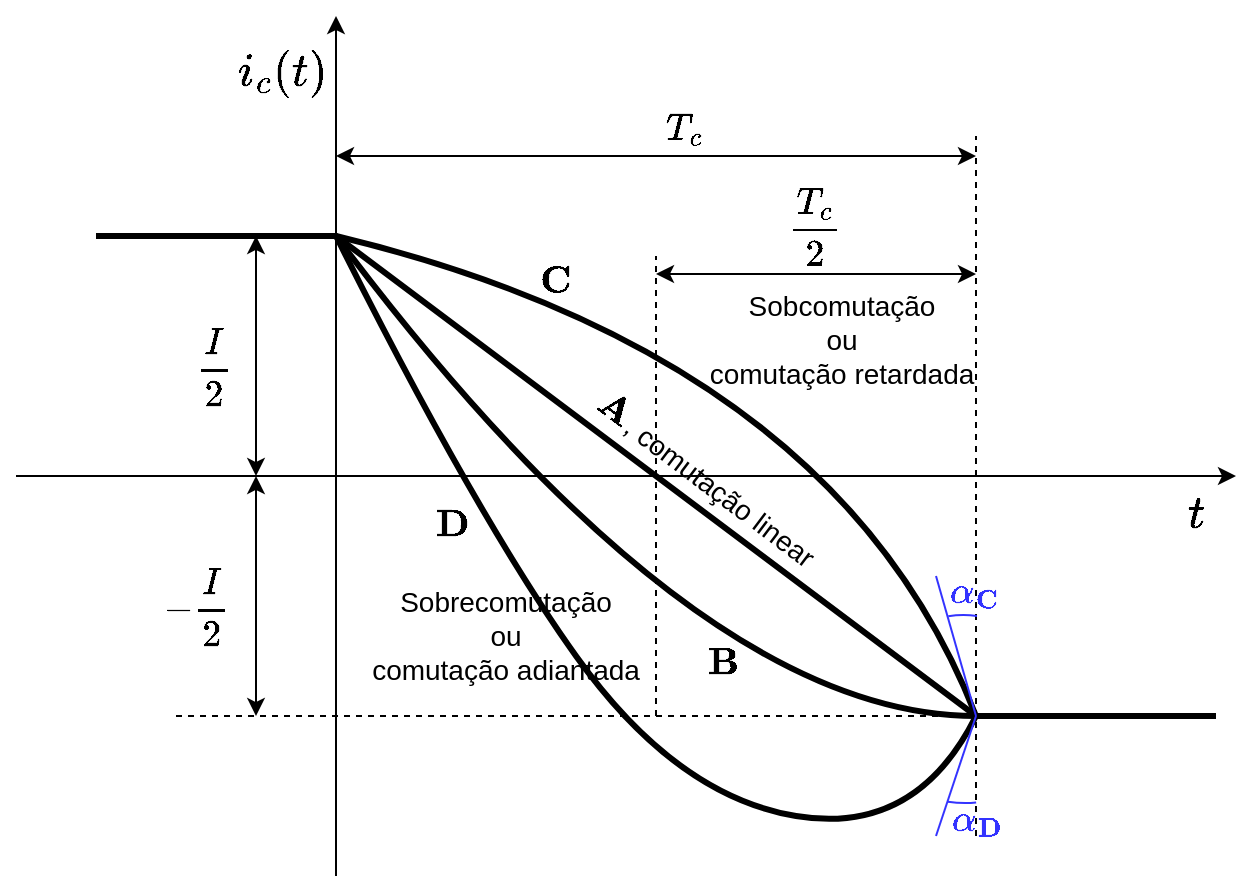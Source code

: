 <mxfile version="28.2.1">
  <diagram name="Página-1" id="nWXelsuNBWqo1P5zsl4T">
    <mxGraphModel dx="786" dy="401" grid="1" gridSize="10" guides="1" tooltips="1" connect="1" arrows="1" fold="1" page="1" pageScale="1" pageWidth="827" pageHeight="1169" math="1" shadow="0">
      <root>
        <mxCell id="0" />
        <mxCell id="1" parent="0" />
        <mxCell id="F4-UrkuUyW_FGjB_XWq8-42" value="$$\alpha_\textbf{D}$$" style="text;html=1;align=center;verticalAlign=middle;whiteSpace=wrap;rounded=0;fontSize=16;fontColor=#3333FF;" parent="1" vertex="1">
          <mxGeometry x="531.17" y="397" width="60" height="30" as="geometry" />
        </mxCell>
        <mxCell id="F4-UrkuUyW_FGjB_XWq8-1" value="" style="endArrow=classic;html=1;rounded=0;" parent="1" edge="1">
          <mxGeometry width="50" height="50" relative="1" as="geometry">
            <mxPoint x="80" y="240" as="sourcePoint" />
            <mxPoint x="690" y="240" as="targetPoint" />
          </mxGeometry>
        </mxCell>
        <mxCell id="F4-UrkuUyW_FGjB_XWq8-2" value="" style="endArrow=classic;html=1;rounded=0;" parent="1" edge="1">
          <mxGeometry width="50" height="50" relative="1" as="geometry">
            <mxPoint x="240" y="440" as="sourcePoint" />
            <mxPoint x="240" y="10" as="targetPoint" />
          </mxGeometry>
        </mxCell>
        <mxCell id="F4-UrkuUyW_FGjB_XWq8-3" value="" style="endArrow=none;html=1;rounded=0;strokeWidth=3;" parent="1" edge="1">
          <mxGeometry width="50" height="50" relative="1" as="geometry">
            <mxPoint x="680" y="360" as="sourcePoint" />
            <mxPoint x="120" y="120" as="targetPoint" />
            <Array as="points">
              <mxPoint x="560" y="360" />
              <mxPoint x="240" y="120" />
            </Array>
          </mxGeometry>
        </mxCell>
        <mxCell id="F4-UrkuUyW_FGjB_XWq8-6" value="" style="curved=1;endArrow=none;html=1;rounded=0;endFill=0;strokeWidth=3;" parent="1" edge="1">
          <mxGeometry width="50" height="50" relative="1" as="geometry">
            <mxPoint x="240" y="120" as="sourcePoint" />
            <mxPoint x="560" y="360" as="targetPoint" />
            <Array as="points">
              <mxPoint x="490" y="180" />
            </Array>
          </mxGeometry>
        </mxCell>
        <mxCell id="F4-UrkuUyW_FGjB_XWq8-7" value="" style="curved=1;endArrow=none;html=1;rounded=0;strokeWidth=3;endFill=0;" parent="1" edge="1">
          <mxGeometry width="50" height="50" relative="1" as="geometry">
            <mxPoint x="240" y="120" as="sourcePoint" />
            <mxPoint x="560" y="360" as="targetPoint" />
            <Array as="points">
              <mxPoint x="310" y="260" />
              <mxPoint x="410" y="400" />
              <mxPoint x="530" y="420" />
            </Array>
          </mxGeometry>
        </mxCell>
        <mxCell id="F4-UrkuUyW_FGjB_XWq8-8" value="$$i_c(t)$$" style="text;html=1;align=center;verticalAlign=middle;whiteSpace=wrap;rounded=0;fontSize=20;" parent="1" vertex="1">
          <mxGeometry x="183" y="23" width="60" height="30" as="geometry" />
        </mxCell>
        <mxCell id="F4-UrkuUyW_FGjB_XWq8-9" value="$$t$$" style="text;html=1;align=center;verticalAlign=middle;whiteSpace=wrap;rounded=0;fontSize=20;" parent="1" vertex="1">
          <mxGeometry x="640" y="243" width="60" height="30" as="geometry" />
        </mxCell>
        <mxCell id="F4-UrkuUyW_FGjB_XWq8-11" value="" style="endArrow=none;dashed=1;html=1;rounded=0;" parent="1" edge="1">
          <mxGeometry width="50" height="50" relative="1" as="geometry">
            <mxPoint x="160" y="360" as="sourcePoint" />
            <mxPoint x="560" y="360" as="targetPoint" />
          </mxGeometry>
        </mxCell>
        <mxCell id="F4-UrkuUyW_FGjB_XWq8-12" value="" style="endArrow=classic;startArrow=classic;html=1;rounded=0;" parent="1" edge="1">
          <mxGeometry width="50" height="50" relative="1" as="geometry">
            <mxPoint x="200" y="240" as="sourcePoint" />
            <mxPoint x="200" y="120" as="targetPoint" />
          </mxGeometry>
        </mxCell>
        <mxCell id="F4-UrkuUyW_FGjB_XWq8-13" value="" style="endArrow=classic;startArrow=classic;html=1;rounded=0;" parent="1" edge="1">
          <mxGeometry width="50" height="50" relative="1" as="geometry">
            <mxPoint x="200" y="360" as="sourcePoint" />
            <mxPoint x="200" y="240" as="targetPoint" />
          </mxGeometry>
        </mxCell>
        <mxCell id="F4-UrkuUyW_FGjB_XWq8-14" value="$$\frac{I}{2}$$" style="text;html=1;align=center;verticalAlign=middle;whiteSpace=wrap;rounded=0;fontSize=16;" parent="1" vertex="1">
          <mxGeometry x="149" y="170" width="60" height="30" as="geometry" />
        </mxCell>
        <mxCell id="F4-UrkuUyW_FGjB_XWq8-15" value="$$-\frac{I}{2}$$" style="text;html=1;align=center;verticalAlign=middle;whiteSpace=wrap;rounded=0;fontSize=16;" parent="1" vertex="1">
          <mxGeometry x="140" y="290" width="60" height="30" as="geometry" />
        </mxCell>
        <mxCell id="F4-UrkuUyW_FGjB_XWq8-19" value="" style="endArrow=none;dashed=1;html=1;rounded=0;" parent="1" edge="1">
          <mxGeometry width="50" height="50" relative="1" as="geometry">
            <mxPoint x="560" y="420" as="sourcePoint" />
            <mxPoint x="560" y="70" as="targetPoint" />
          </mxGeometry>
        </mxCell>
        <mxCell id="F4-UrkuUyW_FGjB_XWq8-18" value="$$T_c$$" style="text;html=1;align=center;verticalAlign=middle;whiteSpace=wrap;rounded=0;fontSize=16;" parent="1" vertex="1">
          <mxGeometry x="384" y="51" width="60" height="30" as="geometry" />
        </mxCell>
        <mxCell id="F4-UrkuUyW_FGjB_XWq8-21" value="" style="endArrow=classic;startArrow=classic;html=1;rounded=0;" parent="1" edge="1">
          <mxGeometry width="50" height="50" relative="1" as="geometry">
            <mxPoint x="240" y="80" as="sourcePoint" />
            <mxPoint x="560" y="80" as="targetPoint" />
          </mxGeometry>
        </mxCell>
        <mxCell id="F4-UrkuUyW_FGjB_XWq8-22" value="" style="endArrow=none;dashed=1;html=1;rounded=0;" parent="1" edge="1">
          <mxGeometry width="50" height="50" relative="1" as="geometry">
            <mxPoint x="400" y="360" as="sourcePoint" />
            <mxPoint x="400" y="130" as="targetPoint" />
          </mxGeometry>
        </mxCell>
        <mxCell id="F4-UrkuUyW_FGjB_XWq8-23" value="" style="endArrow=classic;startArrow=classic;html=1;rounded=0;" parent="1" edge="1">
          <mxGeometry width="50" height="50" relative="1" as="geometry">
            <mxPoint x="400" y="139" as="sourcePoint" />
            <mxPoint x="560" y="139" as="targetPoint" />
          </mxGeometry>
        </mxCell>
        <mxCell id="F4-UrkuUyW_FGjB_XWq8-24" value="$$\frac{T_c}{2}$$" style="text;html=1;align=center;verticalAlign=middle;whiteSpace=wrap;rounded=0;fontSize=16;" parent="1" vertex="1">
          <mxGeometry x="450" y="100" width="60" height="30" as="geometry" />
        </mxCell>
        <mxCell id="F4-UrkuUyW_FGjB_XWq8-25" value="&lt;div&gt;Sobcomutação&lt;/div&gt;&lt;div&gt;ou&lt;/div&gt;&lt;div&gt;comutação retardada&lt;/div&gt;" style="text;html=1;align=center;verticalAlign=middle;whiteSpace=wrap;rounded=0;fontSize=14;" parent="1" vertex="1">
          <mxGeometry x="423" y="147" width="140" height="50" as="geometry" />
        </mxCell>
        <mxCell id="F4-UrkuUyW_FGjB_XWq8-26" value="&lt;div&gt;Sobrecomutação&lt;/div&gt;&lt;div&gt;ou&lt;/div&gt;&lt;div&gt;comutação adiantada&lt;/div&gt;" style="text;html=1;align=center;verticalAlign=middle;whiteSpace=wrap;rounded=0;fontSize=14;" parent="1" vertex="1">
          <mxGeometry x="250" y="290" width="150" height="60" as="geometry" />
        </mxCell>
        <mxCell id="F4-UrkuUyW_FGjB_XWq8-27" value="&lt;div&gt;, comutação linear&lt;/div&gt;" style="text;html=1;align=center;verticalAlign=middle;whiteSpace=wrap;rounded=0;fontSize=14;rotation=37;" parent="1" vertex="1">
          <mxGeometry x="357" y="218" width="150" height="60" as="geometry" />
        </mxCell>
        <mxCell id="F4-UrkuUyW_FGjB_XWq8-28" value="&lt;b&gt;&lt;font&gt;$$\textbf{A}$$&lt;/font&gt;&lt;/b&gt;" style="text;html=1;align=center;verticalAlign=middle;whiteSpace=wrap;rounded=0;rotation=37;fontSize=16;" parent="1" vertex="1">
          <mxGeometry x="350" y="191" width="60" height="30" as="geometry" />
        </mxCell>
        <mxCell id="F4-UrkuUyW_FGjB_XWq8-29" value="$$\textbf{D}$$" style="text;html=1;align=center;verticalAlign=middle;whiteSpace=wrap;rounded=0;rotation=0;fontSize=16;fontStyle=1" parent="1" vertex="1">
          <mxGeometry x="268" y="249" width="60" height="30" as="geometry" />
        </mxCell>
        <mxCell id="F4-UrkuUyW_FGjB_XWq8-30" value="&lt;span&gt;$$\textbf{C}$$&lt;/span&gt;" style="text;html=1;align=center;verticalAlign=middle;whiteSpace=wrap;rounded=0;rotation=0;fontSize=16;fontStyle=1" parent="1" vertex="1">
          <mxGeometry x="320" y="127" width="60" height="30" as="geometry" />
        </mxCell>
        <mxCell id="F4-UrkuUyW_FGjB_XWq8-31" value="" style="curved=1;endArrow=none;html=1;rounded=0;strokeWidth=3;endFill=0;" parent="1" edge="1">
          <mxGeometry width="50" height="50" relative="1" as="geometry">
            <mxPoint x="240" y="120" as="sourcePoint" />
            <mxPoint x="560" y="360" as="targetPoint" />
            <Array as="points">
              <mxPoint x="420" y="360" />
            </Array>
          </mxGeometry>
        </mxCell>
        <mxCell id="F4-UrkuUyW_FGjB_XWq8-32" value="" style="endArrow=none;html=1;rounded=0;strokeWidth=1;strokeColor=#3333FF;" parent="1" edge="1">
          <mxGeometry width="50" height="50" relative="1" as="geometry">
            <mxPoint x="540" y="290" as="sourcePoint" />
            <mxPoint x="560" y="360" as="targetPoint" />
          </mxGeometry>
        </mxCell>
        <mxCell id="F4-UrkuUyW_FGjB_XWq8-33" value="" style="endArrow=none;html=1;rounded=0;strokeWidth=1;strokeColor=#3333FF;" parent="1" edge="1">
          <mxGeometry width="50" height="50" relative="1" as="geometry">
            <mxPoint x="540" y="420" as="sourcePoint" />
            <mxPoint x="560" y="360" as="targetPoint" />
          </mxGeometry>
        </mxCell>
        <mxCell id="F4-UrkuUyW_FGjB_XWq8-34" value="" style="verticalLabelPosition=bottom;verticalAlign=top;html=1;shape=mxgraph.basic.arc;startAngle=0.019;endAngle=0.077;rotation=-15;strokeColor=#3333FF;" parent="1" vertex="1">
          <mxGeometry x="509.99" y="309.96" width="80.34" height="67.37" as="geometry" />
        </mxCell>
        <mxCell id="F4-UrkuUyW_FGjB_XWq8-35" value="" style="verticalLabelPosition=bottom;verticalAlign=top;html=1;shape=mxgraph.basic.arc;startAngle=0.381;endAngle=0.429;rotation=30;strokeColor=#3333FF;" parent="1" vertex="1">
          <mxGeometry x="495.17" y="321.38" width="100" height="79.33" as="geometry" />
        </mxCell>
        <mxCell id="F4-UrkuUyW_FGjB_XWq8-38" value="$$\alpha_\textbf{C}$$" style="text;html=1;align=center;verticalAlign=middle;whiteSpace=wrap;rounded=0;fontSize=16;fontColor=#3333FF;" parent="1" vertex="1">
          <mxGeometry x="530.33" y="283" width="60" height="30" as="geometry" />
        </mxCell>
        <mxCell id="F4-UrkuUyW_FGjB_XWq8-39" value="$$\textbf{B}$$" style="text;html=1;align=center;verticalAlign=middle;whiteSpace=wrap;rounded=0;rotation=0;fontSize=16;fontStyle=1" parent="1" vertex="1">
          <mxGeometry x="404" y="318" width="60" height="30" as="geometry" />
        </mxCell>
      </root>
    </mxGraphModel>
  </diagram>
</mxfile>

